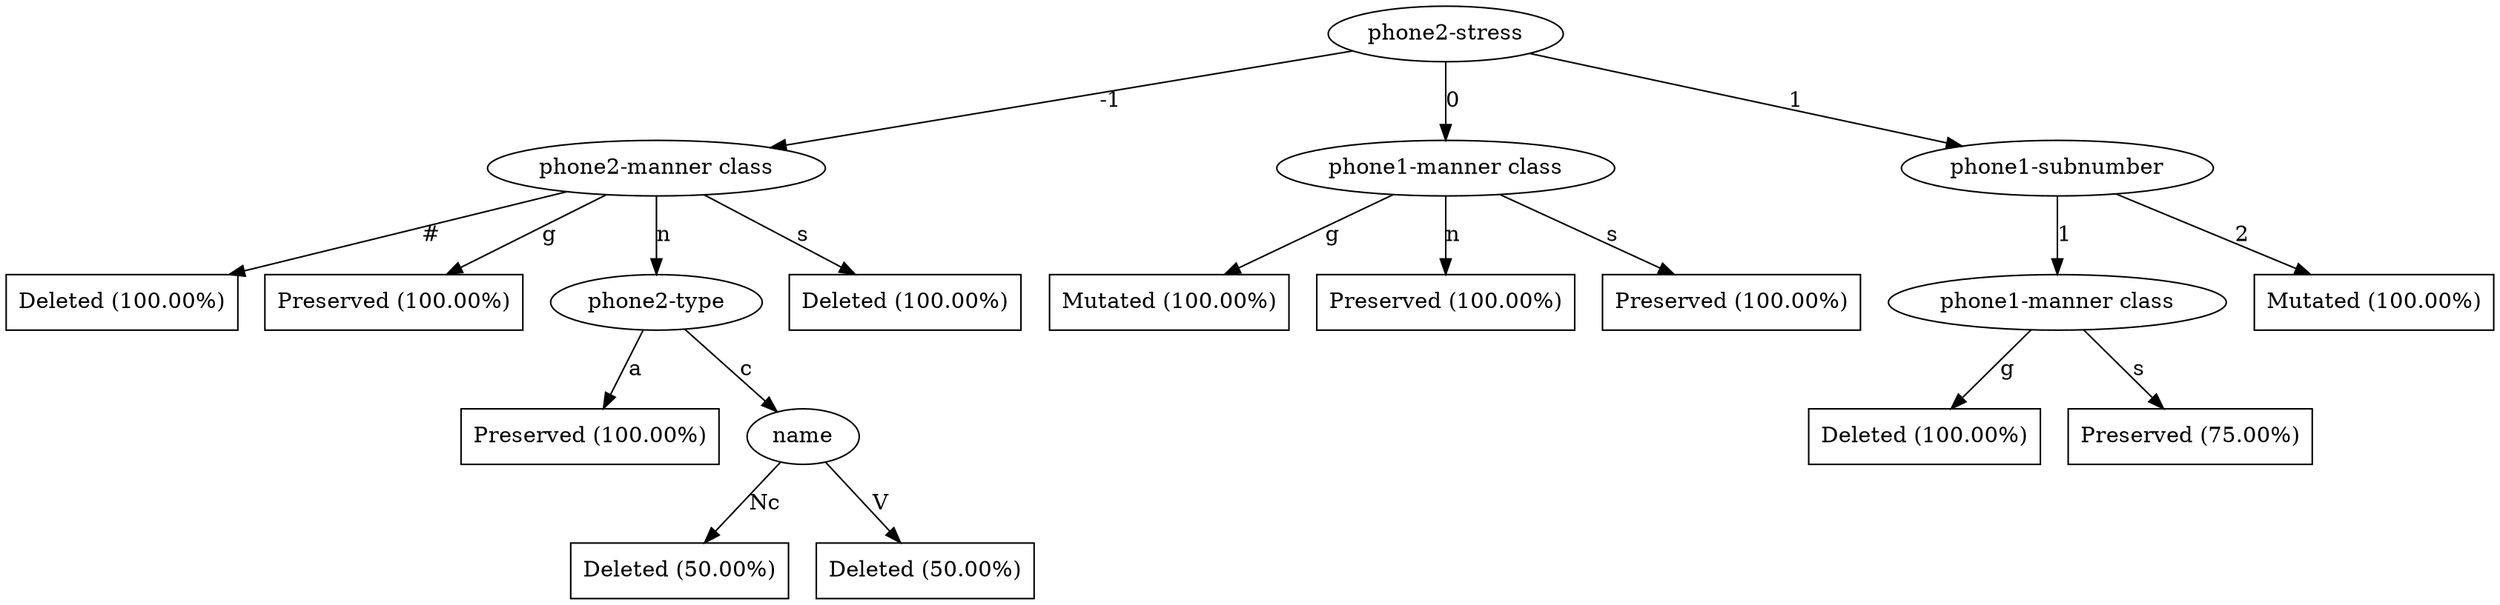 digraph G {
"bg==" [ shape=ellipse label="phone2-stress"]
"bg==" -> "bi0w" [ label="-1" ]
"bi0w" [ shape=ellipse label="phone2-manner class"]
"bi0w" -> "bi0wLTA=" [ label="#" ]
"bi0wLTA=" [ shape=box label="Deleted (100.00%)"]
"bi0w" -> "bi0wLTU=" [ label="g" ]
"bi0wLTU=" [ shape=box label="Preserved (100.00%)"]
"bi0w" -> "bi0wLTY=" [ label="n" ]
"bi0wLTY=" [ shape=ellipse label="phone2-type"]
"bi0wLTY=" -> "bi0wLTYtMQ==" [ label="a" ]
"bi0wLTYtMQ==" [ shape=box label="Preserved (100.00%)"]
"bi0wLTY=" -> "bi0wLTYtMg==" [ label="c" ]
"bi0wLTYtMg==" [ shape=ellipse label="name"]
"bi0wLTYtMg==" -> "bi0wLTYtMi0z" [ label="Nc" ]
"bi0wLTYtMi0z" [ shape=box label="Deleted (50.00%)"]
"bi0wLTYtMg==" -> "bi0wLTYtMi03" [ label="V" ]
"bi0wLTYtMi03" [ shape=box label="Deleted (50.00%)"]
"bi0w" -> "bi0wLTc=" [ label="s" ]
"bi0wLTc=" [ shape=box label="Deleted (100.00%)"]
"bg==" -> "bi0x" [ label="0" ]
"bi0x" [ shape=ellipse label="phone1-manner class"]
"bi0x" -> "bi0xLTE0" [ label="g" ]
"bi0xLTE0" [ shape=box label="Mutated (100.00%)"]
"bi0x" -> "bi0xLTE1" [ label="n" ]
"bi0xLTE1" [ shape=box label="Preserved (100.00%)"]
"bi0x" -> "bi0xLTE2" [ label="s" ]
"bi0xLTE2" [ shape=box label="Preserved (100.00%)"]
"bg==" -> "bi0y" [ label="1" ]
"bi0y" [ shape=ellipse label="phone1-subnumber"]
"bi0y" -> "bi0yLTE=" [ label="1" ]
"bi0yLTE=" [ shape=ellipse label="phone1-manner class"]
"bi0yLTE=" -> "bi0yLTEtMTQ=" [ label="g" ]
"bi0yLTEtMTQ=" [ shape=box label="Deleted (100.00%)"]
"bi0yLTE=" -> "bi0yLTEtMTY=" [ label="s" ]
"bi0yLTEtMTY=" [ shape=box label="Preserved (75.00%)"]
"bi0y" -> "bi0yLTI=" [ label="2" ]
"bi0yLTI=" [ shape=box label="Mutated (100.00%)"]
}
